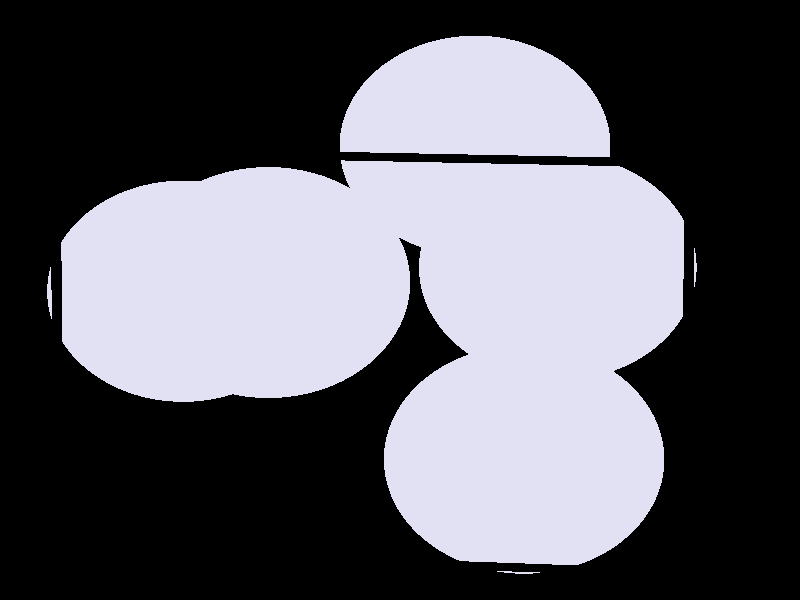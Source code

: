 #include "colors.inc"
#include "finish.inc"

global_settings {assumed_gamma 1 max_trace_level 6}
background {color White transmit 1.0}
camera {perspective
  right -7.58*x up 6.98*y
  direction 50.00*z
  location <0,0,50.00> look_at <0,0,0>}


light_source {<  2.00,   3.00,  40.00> color White
  area_light <0.70, 0, 0>, <0, 0.70, 0>, 3, 3
  adaptive 1 jitter}
// no fog
#declare simple = finish {phong 0.7}
#declare pale = finish {ambient 0.5 diffuse 0.85 roughness 0.001 specular 0.200 }
#declare intermediate = finish {ambient 0.3 diffuse 0.6 specular 0.1 roughness 0.04}
#declare vmd = finish {ambient 0.0 diffuse 0.65 phong 0.1 phong_size 40.0 specular 0.5 }
#declare jmol = finish {ambient 0.2 diffuse 0.6 specular 1 roughness 0.001 metallic}
#declare ase2 = finish {ambient 0.05 brilliance 3 diffuse 0.6 metallic specular 0.7 roughness 0.04 reflection 0.15}
#declare ase3 = finish {ambient 0.15 brilliance 2 diffuse 0.6 metallic specular 1.0 roughness 0.001 reflection 0.0}
#declare glass = finish {ambient 0.05 diffuse 0.3 specular 1.0 roughness 0.001}
#declare glass2 = finish {ambient 0.01 diffuse 0.3 specular 1.0 reflection 0.25 roughness 0.001}
#declare Rcell = 0.050;
#declare Rbond = 0.100;

#macro atom(LOC, R, COL, TRANS, FIN)
  sphere{LOC, R texture{pigment{color COL transmit TRANS} finish{FIN}}}
#end
#macro constrain(LOC, R, COL, TRANS FIN)
union{torus{R, Rcell rotate 45*z texture{pigment{color COL transmit TRANS} finish{FIN}}}
     torus{R, Rcell rotate -45*z texture{pigment{color COL transmit TRANS} finish{FIN}}}
     translate LOC}
#end

cylinder {< -3.35,  -3.03,  -1.89>, < -2.49,  -2.31,  -6.40>, Rcell pigment {Black}}
cylinder {< -3.34,   1.78,  -1.12>, < -2.48,   2.51,  -5.62>, Rcell pigment {Black}}
cylinder {<  2.75,   1.59,   0.01>, <  3.61,   2.31,  -4.49>, Rcell pigment {Black}}
cylinder {<  2.74,  -3.23,  -0.76>, <  3.60,  -2.50,  -5.27>, Rcell pigment {Black}}
cylinder {< -3.35,  -3.03,  -1.89>, < -3.34,   1.78,  -1.12>, Rcell pigment {Black}}
cylinder {< -2.49,  -2.31,  -6.40>, < -2.48,   2.51,  -5.62>, Rcell pigment {Black}}
cylinder {<  3.60,  -2.50,  -5.27>, <  3.61,   2.31,  -4.49>, Rcell pigment {Black}}
cylinder {<  2.74,  -3.23,  -0.76>, <  2.75,   1.59,   0.01>, Rcell pigment {Black}}
cylinder {< -3.35,  -3.03,  -1.89>, <  2.74,  -3.23,  -0.76>, Rcell pigment {Black}}
cylinder {< -2.49,  -2.31,  -6.40>, <  3.60,  -2.50,  -5.27>, Rcell pigment {Black}}
cylinder {< -2.48,   2.51,  -5.62>, <  3.61,   2.31,  -4.49>, Rcell pigment {Black}}
cylinder {< -3.34,   1.78,  -1.12>, <  2.75,   1.59,   0.01>, Rcell pigment {Black}}
atom(< -1.29,   0.21,  -1.75>, 1.39, rgb <0.75, 0.75, 0.90>, 0.0, ase2) // #0
atom(<  1.58,   0.40,  -2.88>, 1.39, rgb <0.75, 0.75, 0.90>, 0.0, ase2) // #1
atom(< -2.22,   0.11,  -4.04>, 1.39, rgb <0.75, 0.75, 0.90>, 0.0, ase2) // #2
atom(<  1.23,  -1.94,  -2.33>, 1.39, rgb <0.75, 0.75, 0.90>, 0.0, ase2) // #3
atom(<  0.77,   1.94,  -4.19>, 1.39, rgb <0.75, 0.75, 0.90>, 0.0, ase2) // #4

// no constraints
